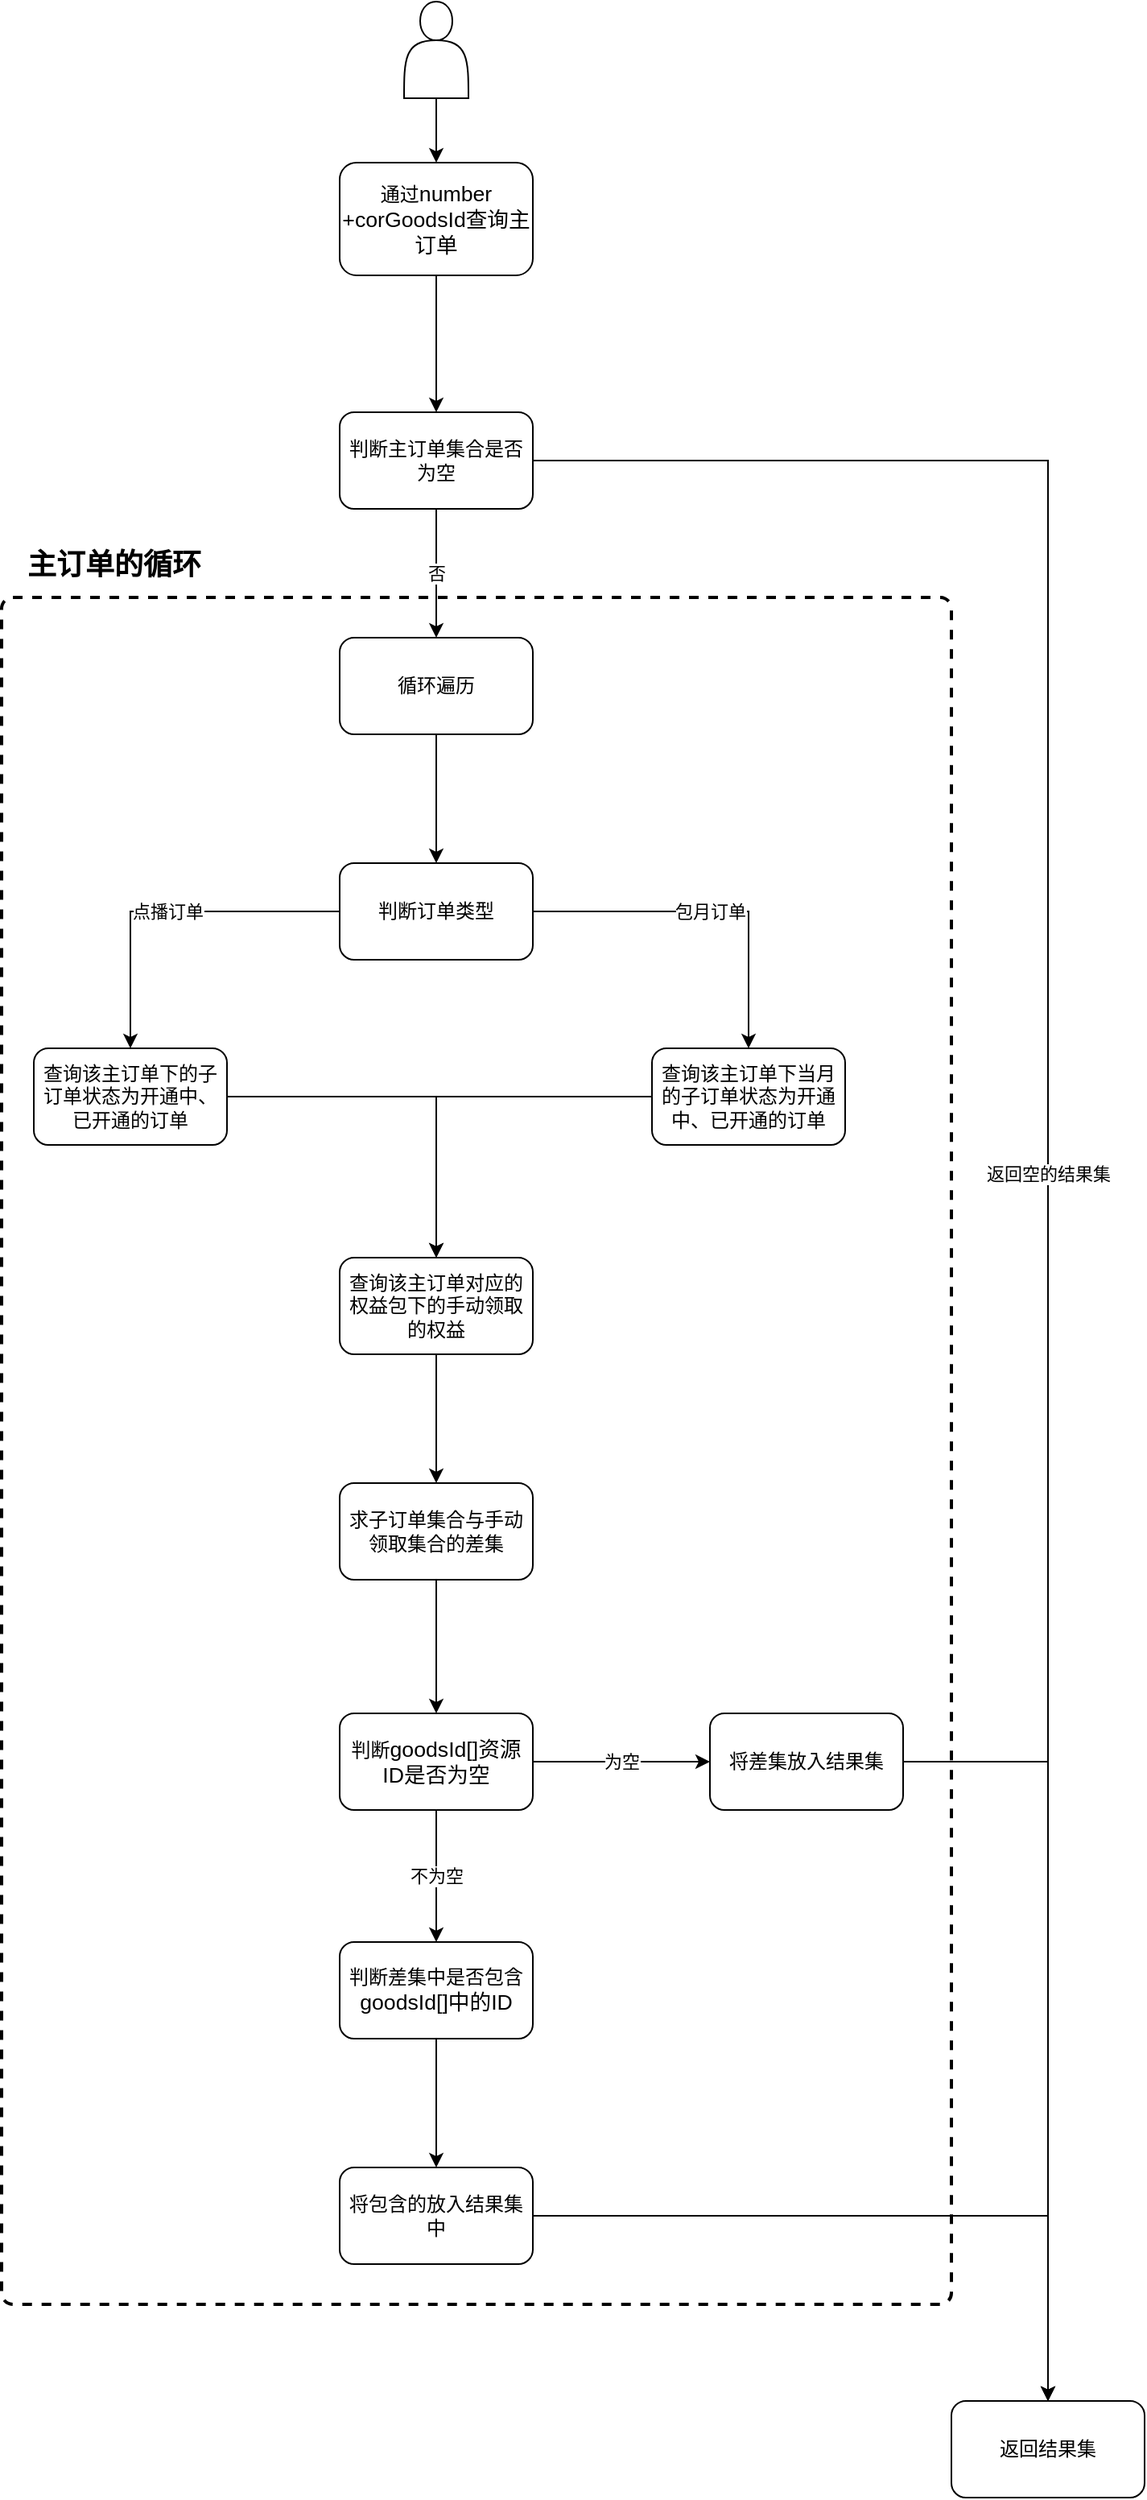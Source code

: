 <mxfile version="14.6.13" type="github">
  <diagram id="C5RBs43oDa-KdzZeNtuy" name="EXTQ005">
    <mxGraphModel dx="2249" dy="1874" grid="1" gridSize="10" guides="1" tooltips="1" connect="1" arrows="1" fold="1" page="1" pageScale="1" pageWidth="827" pageHeight="1169" math="0" shadow="0">
      <root>
        <mxCell id="WIyWlLk6GJQsqaUBKTNV-0" />
        <mxCell id="WIyWlLk6GJQsqaUBKTNV-1" parent="WIyWlLk6GJQsqaUBKTNV-0" />
        <mxCell id="B79RPfG7nG8Jz4gD_DPn-32" value="" style="rounded=1;whiteSpace=wrap;html=1;absoluteArcSize=1;arcSize=14;strokeWidth=2;dashed=1;align=left;" vertex="1" parent="WIyWlLk6GJQsqaUBKTNV-1">
          <mxGeometry x="-50" y="320" width="590" height="1060" as="geometry" />
        </mxCell>
        <mxCell id="B79RPfG7nG8Jz4gD_DPn-4" value="" style="edgeStyle=orthogonalEdgeStyle;rounded=0;orthogonalLoop=1;jettySize=auto;html=1;" edge="1" parent="WIyWlLk6GJQsqaUBKTNV-1" source="WIyWlLk6GJQsqaUBKTNV-3" target="B79RPfG7nG8Jz4gD_DPn-3">
          <mxGeometry relative="1" as="geometry" />
        </mxCell>
        <mxCell id="WIyWlLk6GJQsqaUBKTNV-3" value="通过&lt;span lang=&quot;EN-US&quot; style=&quot;font-size: 10pt ; font-family: &amp;#34;calibri&amp;#34; , sans-serif&quot;&gt;number&lt;/span&gt;&lt;span lang=&quot;EN-US&quot; style=&quot;font-size: 10pt ; font-family: &amp;#34;calibri&amp;#34; , sans-serif&quot;&gt;&lt;br&gt;+&lt;/span&gt;&lt;span lang=&quot;EN-US&quot; style=&quot;font-size: 10pt ; font-family: &amp;#34;calibri&amp;#34; , sans-serif&quot;&gt;corGoodsId查询主订单&lt;/span&gt;" style="rounded=1;whiteSpace=wrap;html=1;fontSize=12;glass=0;strokeWidth=1;shadow=0;" parent="WIyWlLk6GJQsqaUBKTNV-1" vertex="1">
          <mxGeometry x="160" y="50" width="120" height="70" as="geometry" />
        </mxCell>
        <mxCell id="B79RPfG7nG8Jz4gD_DPn-2" style="edgeStyle=orthogonalEdgeStyle;rounded=0;orthogonalLoop=1;jettySize=auto;html=1;" edge="1" parent="WIyWlLk6GJQsqaUBKTNV-1" source="B79RPfG7nG8Jz4gD_DPn-1" target="WIyWlLk6GJQsqaUBKTNV-3">
          <mxGeometry relative="1" as="geometry" />
        </mxCell>
        <mxCell id="B79RPfG7nG8Jz4gD_DPn-1" value="" style="shape=actor;whiteSpace=wrap;html=1;" vertex="1" parent="WIyWlLk6GJQsqaUBKTNV-1">
          <mxGeometry x="200" y="-50" width="40" height="60" as="geometry" />
        </mxCell>
        <mxCell id="B79RPfG7nG8Jz4gD_DPn-8" value="否" style="edgeStyle=orthogonalEdgeStyle;rounded=0;orthogonalLoop=1;jettySize=auto;html=1;" edge="1" parent="WIyWlLk6GJQsqaUBKTNV-1" source="B79RPfG7nG8Jz4gD_DPn-3" target="B79RPfG7nG8Jz4gD_DPn-7">
          <mxGeometry relative="1" as="geometry" />
        </mxCell>
        <mxCell id="B79RPfG7nG8Jz4gD_DPn-31" value="返回空的结果集" style="edgeStyle=orthogonalEdgeStyle;rounded=0;orthogonalLoop=1;jettySize=auto;html=1;" edge="1" parent="WIyWlLk6GJQsqaUBKTNV-1" source="B79RPfG7nG8Jz4gD_DPn-3" target="B79RPfG7nG8Jz4gD_DPn-28">
          <mxGeometry relative="1" as="geometry" />
        </mxCell>
        <mxCell id="B79RPfG7nG8Jz4gD_DPn-3" value="判断主订单集合是否为空" style="whiteSpace=wrap;html=1;rounded=1;shadow=0;strokeWidth=1;glass=0;" vertex="1" parent="WIyWlLk6GJQsqaUBKTNV-1">
          <mxGeometry x="160" y="205" width="120" height="60" as="geometry" />
        </mxCell>
        <mxCell id="B79RPfG7nG8Jz4gD_DPn-34" value="" style="edgeStyle=orthogonalEdgeStyle;rounded=0;orthogonalLoop=1;jettySize=auto;html=1;" edge="1" parent="WIyWlLk6GJQsqaUBKTNV-1" source="B79RPfG7nG8Jz4gD_DPn-7" target="B79RPfG7nG8Jz4gD_DPn-33">
          <mxGeometry relative="1" as="geometry" />
        </mxCell>
        <mxCell id="B79RPfG7nG8Jz4gD_DPn-7" value="循环遍历" style="whiteSpace=wrap;html=1;rounded=1;shadow=0;strokeWidth=1;glass=0;" vertex="1" parent="WIyWlLk6GJQsqaUBKTNV-1">
          <mxGeometry x="160" y="345" width="120" height="60" as="geometry" />
        </mxCell>
        <mxCell id="B79RPfG7nG8Jz4gD_DPn-16" value="" style="edgeStyle=orthogonalEdgeStyle;rounded=0;orthogonalLoop=1;jettySize=auto;html=1;" edge="1" parent="WIyWlLk6GJQsqaUBKTNV-1" source="B79RPfG7nG8Jz4gD_DPn-13" target="B79RPfG7nG8Jz4gD_DPn-15">
          <mxGeometry relative="1" as="geometry" />
        </mxCell>
        <mxCell id="B79RPfG7nG8Jz4gD_DPn-13" value="查询该主订单对应的权益包下的手动领取的权益" style="whiteSpace=wrap;html=1;rounded=1;shadow=0;strokeWidth=1;glass=0;" vertex="1" parent="WIyWlLk6GJQsqaUBKTNV-1">
          <mxGeometry x="160" y="730" width="120" height="60" as="geometry" />
        </mxCell>
        <mxCell id="B79RPfG7nG8Jz4gD_DPn-27" style="edgeStyle=orthogonalEdgeStyle;rounded=0;orthogonalLoop=1;jettySize=auto;html=1;" edge="1" parent="WIyWlLk6GJQsqaUBKTNV-1" source="B79RPfG7nG8Jz4gD_DPn-15" target="B79RPfG7nG8Jz4gD_DPn-25">
          <mxGeometry relative="1" as="geometry" />
        </mxCell>
        <mxCell id="B79RPfG7nG8Jz4gD_DPn-15" value="求子订单集合与手动领取集合的差集" style="whiteSpace=wrap;html=1;rounded=1;shadow=0;strokeWidth=1;glass=0;" vertex="1" parent="WIyWlLk6GJQsqaUBKTNV-1">
          <mxGeometry x="160" y="870" width="120" height="60" as="geometry" />
        </mxCell>
        <mxCell id="B79RPfG7nG8Jz4gD_DPn-20" value="" style="edgeStyle=orthogonalEdgeStyle;rounded=0;orthogonalLoop=1;jettySize=auto;html=1;" edge="1" parent="WIyWlLk6GJQsqaUBKTNV-1" source="B79RPfG7nG8Jz4gD_DPn-17" target="B79RPfG7nG8Jz4gD_DPn-19">
          <mxGeometry relative="1" as="geometry" />
        </mxCell>
        <mxCell id="B79RPfG7nG8Jz4gD_DPn-17" value="判断差集中是否包含&lt;span style=&quot;font-family: &amp;#34;calibri&amp;#34; , sans-serif ; font-size: 13.333px&quot;&gt;goodsId[]中的ID&lt;/span&gt;" style="whiteSpace=wrap;html=1;rounded=1;shadow=0;strokeWidth=1;glass=0;" vertex="1" parent="WIyWlLk6GJQsqaUBKTNV-1">
          <mxGeometry x="160" y="1155" width="120" height="60" as="geometry" />
        </mxCell>
        <mxCell id="B79RPfG7nG8Jz4gD_DPn-30" style="edgeStyle=orthogonalEdgeStyle;rounded=0;orthogonalLoop=1;jettySize=auto;html=1;" edge="1" parent="WIyWlLk6GJQsqaUBKTNV-1" source="B79RPfG7nG8Jz4gD_DPn-19" target="B79RPfG7nG8Jz4gD_DPn-28">
          <mxGeometry relative="1" as="geometry" />
        </mxCell>
        <mxCell id="B79RPfG7nG8Jz4gD_DPn-19" value="将包含的放入结果集中" style="whiteSpace=wrap;html=1;rounded=1;shadow=0;strokeWidth=1;glass=0;" vertex="1" parent="WIyWlLk6GJQsqaUBKTNV-1">
          <mxGeometry x="160" y="1295" width="120" height="60" as="geometry" />
        </mxCell>
        <mxCell id="B79RPfG7nG8Jz4gD_DPn-23" value="不为空" style="edgeStyle=orthogonalEdgeStyle;rounded=0;orthogonalLoop=1;jettySize=auto;html=1;" edge="1" parent="WIyWlLk6GJQsqaUBKTNV-1" source="B79RPfG7nG8Jz4gD_DPn-25" target="B79RPfG7nG8Jz4gD_DPn-17">
          <mxGeometry relative="1" as="geometry">
            <mxPoint x="220" y="1153" as="targetPoint" />
          </mxGeometry>
        </mxCell>
        <mxCell id="B79RPfG7nG8Jz4gD_DPn-24" value="为空" style="edgeStyle=orthogonalEdgeStyle;rounded=0;orthogonalLoop=1;jettySize=auto;html=1;" edge="1" parent="WIyWlLk6GJQsqaUBKTNV-1" source="B79RPfG7nG8Jz4gD_DPn-25" target="B79RPfG7nG8Jz4gD_DPn-26">
          <mxGeometry relative="1" as="geometry" />
        </mxCell>
        <mxCell id="B79RPfG7nG8Jz4gD_DPn-25" value="判断&lt;span lang=&quot;EN-US&quot; style=&quot;font-size: 10pt ; font-family: &amp;#34;calibri&amp;#34; , sans-serif&quot;&gt;goodsId[]资源ID是否为空&lt;/span&gt;" style="whiteSpace=wrap;html=1;rounded=1;shadow=0;strokeWidth=1;glass=0;" vertex="1" parent="WIyWlLk6GJQsqaUBKTNV-1">
          <mxGeometry x="160" y="1013" width="120" height="60" as="geometry" />
        </mxCell>
        <mxCell id="B79RPfG7nG8Jz4gD_DPn-29" value="" style="edgeStyle=orthogonalEdgeStyle;rounded=0;orthogonalLoop=1;jettySize=auto;html=1;" edge="1" parent="WIyWlLk6GJQsqaUBKTNV-1" source="B79RPfG7nG8Jz4gD_DPn-26" target="B79RPfG7nG8Jz4gD_DPn-28">
          <mxGeometry relative="1" as="geometry" />
        </mxCell>
        <mxCell id="B79RPfG7nG8Jz4gD_DPn-26" value="将差集放入结果集" style="whiteSpace=wrap;html=1;rounded=1;shadow=0;strokeWidth=1;glass=0;" vertex="1" parent="WIyWlLk6GJQsqaUBKTNV-1">
          <mxGeometry x="390" y="1013" width="120" height="60" as="geometry" />
        </mxCell>
        <mxCell id="B79RPfG7nG8Jz4gD_DPn-28" value="返回结果集" style="whiteSpace=wrap;html=1;rounded=1;shadow=0;strokeWidth=1;glass=0;" vertex="1" parent="WIyWlLk6GJQsqaUBKTNV-1">
          <mxGeometry x="540" y="1440" width="120" height="60" as="geometry" />
        </mxCell>
        <mxCell id="B79RPfG7nG8Jz4gD_DPn-37" value="点播订单" style="edgeStyle=orthogonalEdgeStyle;rounded=0;orthogonalLoop=1;jettySize=auto;html=1;" edge="1" parent="WIyWlLk6GJQsqaUBKTNV-1" source="B79RPfG7nG8Jz4gD_DPn-33" target="B79RPfG7nG8Jz4gD_DPn-36">
          <mxGeometry relative="1" as="geometry" />
        </mxCell>
        <mxCell id="B79RPfG7nG8Jz4gD_DPn-39" value="包月订单" style="edgeStyle=orthogonalEdgeStyle;rounded=0;orthogonalLoop=1;jettySize=auto;html=1;" edge="1" parent="WIyWlLk6GJQsqaUBKTNV-1" source="B79RPfG7nG8Jz4gD_DPn-33" target="B79RPfG7nG8Jz4gD_DPn-38">
          <mxGeometry relative="1" as="geometry" />
        </mxCell>
        <mxCell id="B79RPfG7nG8Jz4gD_DPn-33" value="判断订单类型" style="whiteSpace=wrap;html=1;rounded=1;shadow=0;strokeWidth=1;glass=0;" vertex="1" parent="WIyWlLk6GJQsqaUBKTNV-1">
          <mxGeometry x="160" y="485" width="120" height="60" as="geometry" />
        </mxCell>
        <mxCell id="B79RPfG7nG8Jz4gD_DPn-40" style="edgeStyle=orthogonalEdgeStyle;rounded=0;orthogonalLoop=1;jettySize=auto;html=1;" edge="1" parent="WIyWlLk6GJQsqaUBKTNV-1" source="B79RPfG7nG8Jz4gD_DPn-36" target="B79RPfG7nG8Jz4gD_DPn-13">
          <mxGeometry relative="1" as="geometry">
            <mxPoint x="220" y="740" as="targetPoint" />
          </mxGeometry>
        </mxCell>
        <mxCell id="B79RPfG7nG8Jz4gD_DPn-36" value="&lt;span&gt;查询该主订单下的子订单状态为开通中、已开通的订单&lt;/span&gt;" style="whiteSpace=wrap;html=1;rounded=1;shadow=0;strokeWidth=1;glass=0;" vertex="1" parent="WIyWlLk6GJQsqaUBKTNV-1">
          <mxGeometry x="-30" y="600" width="120" height="60" as="geometry" />
        </mxCell>
        <mxCell id="B79RPfG7nG8Jz4gD_DPn-41" style="edgeStyle=orthogonalEdgeStyle;rounded=0;orthogonalLoop=1;jettySize=auto;html=1;" edge="1" parent="WIyWlLk6GJQsqaUBKTNV-1" source="B79RPfG7nG8Jz4gD_DPn-38" target="B79RPfG7nG8Jz4gD_DPn-13">
          <mxGeometry relative="1" as="geometry">
            <mxPoint x="220" y="740" as="targetPoint" />
          </mxGeometry>
        </mxCell>
        <mxCell id="B79RPfG7nG8Jz4gD_DPn-38" value="&lt;span&gt;查询该主订单下当月的子订单状态为开通中、已开通的订单&lt;/span&gt;" style="whiteSpace=wrap;html=1;rounded=1;shadow=0;strokeWidth=1;glass=0;" vertex="1" parent="WIyWlLk6GJQsqaUBKTNV-1">
          <mxGeometry x="354" y="600" width="120" height="60" as="geometry" />
        </mxCell>
        <mxCell id="B79RPfG7nG8Jz4gD_DPn-42" value="主订单的循环" style="text;html=1;strokeColor=none;fillColor=none;align=center;verticalAlign=middle;whiteSpace=wrap;rounded=0;dashed=1;fontStyle=1;fontSize=18;" vertex="1" parent="WIyWlLk6GJQsqaUBKTNV-1">
          <mxGeometry x="-50" y="290" width="140" height="20" as="geometry" />
        </mxCell>
      </root>
    </mxGraphModel>
  </diagram>
</mxfile>
